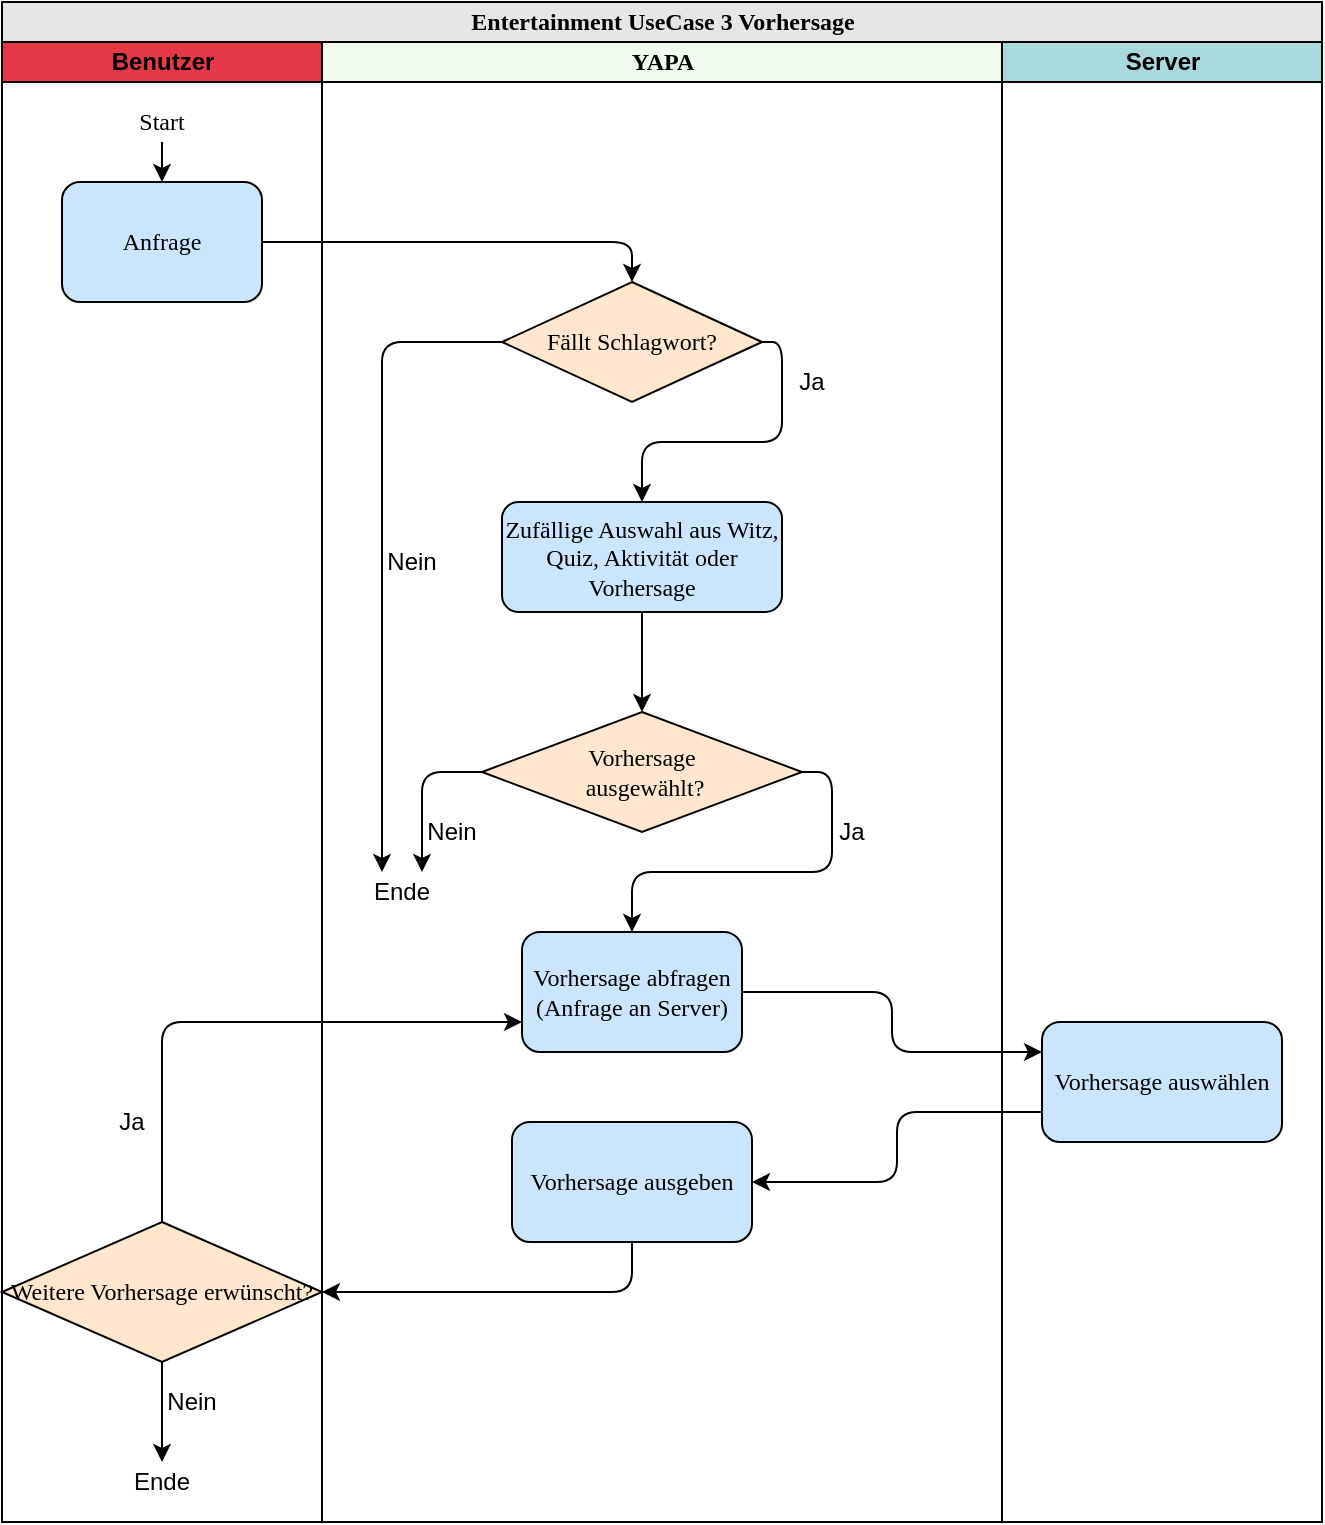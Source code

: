 <mxfile version="14.4.3" type="device"><diagram name="Page-1" id="74e2e168-ea6b-b213-b513-2b3c1d86103e"><mxGraphModel dx="1024" dy="592" grid="1" gridSize="10" guides="1" tooltips="1" connect="1" arrows="1" fold="1" page="1" pageScale="1" pageWidth="1100" pageHeight="850" background="#ffffff" math="0" shadow="0"><root><mxCell id="0"/><mxCell id="1" parent="0"/><mxCell id="77e6c97f196da883-1" value="&lt;font style=&quot;font-size: 12px&quot;&gt;Entertainment UseCase 3 Vorhersage&lt;/font&gt;" style="swimlane;html=1;childLayout=stackLayout;startSize=20;rounded=0;shadow=0;labelBackgroundColor=none;strokeWidth=1;fontFamily=Verdana;fontSize=8;align=center;fillColor=#E6E6E6;" parent="1" vertex="1"><mxGeometry x="70" y="40" width="660" height="760" as="geometry"/></mxCell><mxCell id="77e6c97f196da883-2" value="Benutzer" style="swimlane;html=1;startSize=20;fillColor=#E63946;" parent="77e6c97f196da883-1" vertex="1"><mxGeometry y="20" width="160" height="740" as="geometry"/></mxCell><mxCell id="WI2osCLeApIbeh_laeL9-13" style="edgeStyle=orthogonalEdgeStyle;rounded=1;orthogonalLoop=1;jettySize=auto;html=1;fontSize=12;" parent="77e6c97f196da883-2" source="ustGzSRpLZlBGzbSC_7N-3" target="WI2osCLeApIbeh_laeL9-12" edge="1"><mxGeometry relative="1" as="geometry"/></mxCell><mxCell id="ustGzSRpLZlBGzbSC_7N-3" value="&lt;font face=&quot;Verdana&quot;&gt;Start&lt;/font&gt;" style="text;html=1;strokeColor=none;fillColor=none;align=center;verticalAlign=middle;whiteSpace=wrap;rounded=0;" parent="77e6c97f196da883-2" vertex="1"><mxGeometry x="60" y="30" width="40" height="20" as="geometry"/></mxCell><mxCell id="WI2osCLeApIbeh_laeL9-12" value="&lt;font style=&quot;font-size: 12px&quot;&gt;Anfrage&lt;/font&gt;" style="rounded=1;whiteSpace=wrap;html=1;shadow=0;labelBackgroundColor=none;strokeWidth=1;fontFamily=Verdana;fontSize=8;align=center;fillColor=#CCE5FF;" parent="77e6c97f196da883-2" vertex="1"><mxGeometry x="30" y="70" width="100" height="60" as="geometry"/></mxCell><mxCell id="OsjF2hEvEPwa9BJDGb2O-49" value="Ja" style="text;html=1;strokeColor=none;fillColor=none;align=center;verticalAlign=middle;whiteSpace=wrap;rounded=0;fontSize=12;" parent="77e6c97f196da883-2" vertex="1"><mxGeometry x="50" y="530" width="30" height="20" as="geometry"/></mxCell><mxCell id="OsjF2hEvEPwa9BJDGb2O-46" value="Weitere Vorhersage erwünscht?" style="rhombus;whiteSpace=wrap;html=1;rounded=0;shadow=0;labelBackgroundColor=none;strokeWidth=1;fontFamily=Verdana;fontSize=12;align=center;fillColor=#FFE6CC;" parent="77e6c97f196da883-2" vertex="1"><mxGeometry y="590" width="160" height="70" as="geometry"/></mxCell><mxCell id="OsjF2hEvEPwa9BJDGb2O-52" value="Ende" style="text;html=1;strokeColor=none;fillColor=none;align=center;verticalAlign=middle;whiteSpace=wrap;rounded=0;" parent="77e6c97f196da883-2" vertex="1"><mxGeometry x="60" y="710" width="40" height="20" as="geometry"/></mxCell><mxCell id="OsjF2hEvEPwa9BJDGb2O-51" style="edgeStyle=orthogonalEdgeStyle;rounded=0;orthogonalLoop=1;jettySize=auto;html=1;exitX=0.5;exitY=1;exitDx=0;exitDy=0;fontSize=12;entryX=0.5;entryY=0;entryDx=0;entryDy=0;" parent="77e6c97f196da883-2" source="OsjF2hEvEPwa9BJDGb2O-46" target="OsjF2hEvEPwa9BJDGb2O-52" edge="1"><mxGeometry relative="1" as="geometry"><mxPoint x="80" y="915" as="sourcePoint"/><mxPoint x="80" y="925" as="targetPoint"/></mxGeometry></mxCell><mxCell id="OsjF2hEvEPwa9BJDGb2O-53" value="Nein" style="text;html=1;strokeColor=none;fillColor=none;align=center;verticalAlign=middle;whiteSpace=wrap;rounded=0;fontSize=12;" parent="77e6c97f196da883-2" vertex="1"><mxGeometry x="80" y="670" width="30" height="20" as="geometry"/></mxCell><mxCell id="77e6c97f196da883-3" value="&lt;font face=&quot;Verdana&quot;&gt;YAPA&lt;/font&gt;" style="swimlane;html=1;startSize=20;fillColor=#F1FAEE;" parent="77e6c97f196da883-1" vertex="1"><mxGeometry x="160" y="20" width="340" height="740" as="geometry"/></mxCell><mxCell id="77e6c97f196da883-11" value="&lt;font style=&quot;font-size: 12px&quot;&gt;Zufällige Auswahl aus Witz, Quiz, Aktivität oder Vorhersage&lt;/font&gt;" style="rounded=1;whiteSpace=wrap;html=1;shadow=0;labelBackgroundColor=none;strokeWidth=1;fontFamily=Verdana;fontSize=8;align=center;fillColor=#CCE5FF;" parent="77e6c97f196da883-3" vertex="1"><mxGeometry x="90" y="230" width="140" height="55" as="geometry"/></mxCell><mxCell id="ustGzSRpLZlBGzbSC_7N-23" style="edgeStyle=orthogonalEdgeStyle;rounded=1;orthogonalLoop=1;jettySize=auto;html=1;exitX=0;exitY=0.5;exitDx=0;exitDy=0;entryX=0.75;entryY=0;entryDx=0;entryDy=0;" parent="77e6c97f196da883-3" source="77e6c97f196da883-13" target="OsjF2hEvEPwa9BJDGb2O-45" edge="1"><mxGeometry relative="1" as="geometry"><mxPoint x="60" y="415" as="targetPoint"/></mxGeometry></mxCell><mxCell id="ustGzSRpLZlBGzbSC_7N-24" style="edgeStyle=orthogonalEdgeStyle;rounded=1;orthogonalLoop=1;jettySize=auto;html=1;exitX=1;exitY=0.5;exitDx=0;exitDy=0;entryX=0.5;entryY=0;entryDx=0;entryDy=0;" parent="77e6c97f196da883-3" source="77e6c97f196da883-13" target="OsjF2hEvEPwa9BJDGb2O-37" edge="1"><mxGeometry relative="1" as="geometry"><mxPoint x="160" y="435" as="targetPoint"/><Array as="points"><mxPoint x="255" y="365"/><mxPoint x="255" y="415"/><mxPoint x="155" y="415"/></Array></mxGeometry></mxCell><mxCell id="77e6c97f196da883-13" value="Vorhersage&lt;br&gt;&amp;nbsp;ausgewählt?" style="rhombus;whiteSpace=wrap;html=1;rounded=0;shadow=0;labelBackgroundColor=none;strokeWidth=1;fontFamily=Verdana;fontSize=12;align=center;fillColor=#FFE6CC;" parent="77e6c97f196da883-3" vertex="1"><mxGeometry x="80" y="335" width="160" height="60" as="geometry"/></mxCell><mxCell id="WI2osCLeApIbeh_laeL9-30" style="edgeStyle=orthogonalEdgeStyle;rounded=1;orthogonalLoop=1;jettySize=auto;html=1;exitX=1;exitY=0.5;exitDx=0;exitDy=0;entryX=0.5;entryY=0;entryDx=0;entryDy=0;fontSize=12;" parent="77e6c97f196da883-3" source="WI2osCLeApIbeh_laeL9-14" target="77e6c97f196da883-11" edge="1"><mxGeometry relative="1" as="geometry"><Array as="points"><mxPoint x="230" y="150"/><mxPoint x="230" y="200"/><mxPoint x="160" y="200"/></Array></mxGeometry></mxCell><mxCell id="WI2osCLeApIbeh_laeL9-32" style="edgeStyle=orthogonalEdgeStyle;rounded=1;orthogonalLoop=1;jettySize=auto;html=1;exitX=0;exitY=0.5;exitDx=0;exitDy=0;entryX=0.25;entryY=0;entryDx=0;entryDy=0;fontSize=12;" parent="77e6c97f196da883-3" source="WI2osCLeApIbeh_laeL9-14" target="OsjF2hEvEPwa9BJDGb2O-45" edge="1"><mxGeometry relative="1" as="geometry"><Array as="points"><mxPoint x="30" y="150"/></Array><mxPoint x="20" y="200" as="targetPoint"/></mxGeometry></mxCell><mxCell id="WI2osCLeApIbeh_laeL9-14" value="Fällt Schlagwort?" style="rhombus;whiteSpace=wrap;html=1;rounded=0;shadow=0;labelBackgroundColor=none;strokeWidth=1;fontFamily=Verdana;fontSize=12;align=center;fillColor=#FFE6CC;" parent="77e6c97f196da883-3" vertex="1"><mxGeometry x="90" y="120" width="130" height="60" as="geometry"/></mxCell><mxCell id="WI2osCLeApIbeh_laeL9-35" value="&lt;div&gt;Nein&lt;/div&gt;" style="text;html=1;strokeColor=none;fillColor=none;align=center;verticalAlign=middle;whiteSpace=wrap;rounded=0;fontSize=12;" parent="77e6c97f196da883-3" vertex="1"><mxGeometry x="30" y="250" width="30" height="20" as="geometry"/></mxCell><mxCell id="WI2osCLeApIbeh_laeL9-37" value="&lt;div&gt;Nein&lt;/div&gt;" style="text;html=1;strokeColor=none;fillColor=none;align=center;verticalAlign=middle;whiteSpace=wrap;rounded=0;fontSize=12;" parent="77e6c97f196da883-3" vertex="1"><mxGeometry x="50" y="385" width="30" height="20" as="geometry"/></mxCell><mxCell id="WI2osCLeApIbeh_laeL9-38" value="Ja" style="text;html=1;strokeColor=none;fillColor=none;align=center;verticalAlign=middle;whiteSpace=wrap;rounded=0;fontSize=12;" parent="77e6c97f196da883-3" vertex="1"><mxGeometry x="230" y="160" width="30" height="20" as="geometry"/></mxCell><mxCell id="WI2osCLeApIbeh_laeL9-39" value="Ja" style="text;html=1;strokeColor=none;fillColor=none;align=center;verticalAlign=middle;whiteSpace=wrap;rounded=0;fontSize=12;" parent="77e6c97f196da883-3" vertex="1"><mxGeometry x="250" y="385" width="30" height="20" as="geometry"/></mxCell><mxCell id="OsjF2hEvEPwa9BJDGb2O-37" value="&lt;font style=&quot;font-size: 12px&quot;&gt;Vorhersage abfragen (Anfrage an Server)&lt;/font&gt;" style="rounded=1;whiteSpace=wrap;html=1;shadow=0;labelBackgroundColor=none;strokeWidth=1;fontFamily=Verdana;fontSize=8;align=center;fillColor=#CCE5FF;" parent="77e6c97f196da883-3" vertex="1"><mxGeometry x="100" y="445" width="110" height="60" as="geometry"/></mxCell><mxCell id="OsjF2hEvEPwa9BJDGb2O-45" value="Ende" style="text;html=1;strokeColor=none;fillColor=none;align=center;verticalAlign=middle;whiteSpace=wrap;rounded=0;fontSize=12;" parent="77e6c97f196da883-3" vertex="1"><mxGeometry x="20" y="415" width="40" height="20" as="geometry"/></mxCell><mxCell id="OsjF2hEvEPwa9BJDGb2O-47" value="&lt;span style=&quot;font-size: 12px&quot;&gt;Vorhersage ausgeben&lt;/span&gt;" style="rounded=1;whiteSpace=wrap;html=1;shadow=0;labelBackgroundColor=none;strokeWidth=1;fontFamily=Verdana;fontSize=8;align=center;fillColor=#CCE5FF;" parent="77e6c97f196da883-3" vertex="1"><mxGeometry x="95" y="540" width="120" height="60" as="geometry"/></mxCell><mxCell id="hFUKHODrY16fBt2NT8el-1" style="edgeStyle=orthogonalEdgeStyle;rounded=1;orthogonalLoop=1;jettySize=auto;html=1;entryX=0.5;entryY=0;entryDx=0;entryDy=0;fontSize=12;exitX=0.5;exitY=1;exitDx=0;exitDy=0;" edge="1" parent="77e6c97f196da883-3" source="77e6c97f196da883-11" target="77e6c97f196da883-13"><mxGeometry relative="1" as="geometry"><Array as="points"><mxPoint x="160" y="310"/><mxPoint x="160" y="310"/></Array><mxPoint x="400" y="220" as="sourcePoint"/><mxPoint x="380" y="285" as="targetPoint"/></mxGeometry></mxCell><mxCell id="OsjF2hEvEPwa9BJDGb2O-43" style="edgeStyle=orthogonalEdgeStyle;rounded=1;orthogonalLoop=1;jettySize=auto;html=1;fontSize=12;exitX=1;exitY=0.5;exitDx=0;exitDy=0;entryX=0;entryY=0.25;entryDx=0;entryDy=0;" parent="77e6c97f196da883-1" source="OsjF2hEvEPwa9BJDGb2O-37" target="OsjF2hEvEPwa9BJDGb2O-42" edge="1"><mxGeometry relative="1" as="geometry"><mxPoint x="480" y="645" as="sourcePoint"/><mxPoint x="600" y="670" as="targetPoint"/></mxGeometry></mxCell><mxCell id="0wAND2mfNlttjjO8zZEY-2" style="edgeStyle=orthogonalEdgeStyle;rounded=1;orthogonalLoop=1;jettySize=auto;html=1;fontSize=12;exitX=0;exitY=0.75;exitDx=0;exitDy=0;" parent="77e6c97f196da883-1" source="OsjF2hEvEPwa9BJDGb2O-42" target="OsjF2hEvEPwa9BJDGb2O-47" edge="1"><mxGeometry relative="1" as="geometry"><mxPoint x="400" y="875" as="sourcePoint"/><mxPoint x="545" y="900" as="targetPoint"/></mxGeometry></mxCell><mxCell id="OsjF2hEvEPwa9BJDGb2O-50" style="edgeStyle=orthogonalEdgeStyle;rounded=1;orthogonalLoop=1;jettySize=auto;html=1;exitX=0.5;exitY=1;exitDx=0;exitDy=0;entryX=1;entryY=0.5;entryDx=0;entryDy=0;fontSize=12;" parent="77e6c97f196da883-1" source="OsjF2hEvEPwa9BJDGb2O-47" target="OsjF2hEvEPwa9BJDGb2O-46" edge="1"><mxGeometry relative="1" as="geometry"><mxPoint x="250" y="705" as="sourcePoint"/><mxPoint x="10" y="765" as="targetPoint"/><Array as="points"><mxPoint x="315" y="645"/></Array></mxGeometry></mxCell><mxCell id="OsjF2hEvEPwa9BJDGb2O-48" style="edgeStyle=orthogonalEdgeStyle;rounded=1;orthogonalLoop=1;jettySize=auto;html=1;fontSize=12;entryX=0;entryY=0.75;entryDx=0;entryDy=0;exitX=0.5;exitY=0;exitDx=0;exitDy=0;" parent="77e6c97f196da883-1" source="OsjF2hEvEPwa9BJDGb2O-46" target="OsjF2hEvEPwa9BJDGb2O-37" edge="1"><mxGeometry relative="1" as="geometry"><mxPoint x="220" y="955" as="sourcePoint"/><mxPoint x="410" y="860" as="targetPoint"/></mxGeometry></mxCell><mxCell id="77e6c97f196da883-4" value="Server" style="swimlane;html=1;startSize=20;fillColor=#A8DADC;" parent="77e6c97f196da883-1" vertex="1"><mxGeometry x="500" y="20" width="160" height="740" as="geometry"/></mxCell><mxCell id="OsjF2hEvEPwa9BJDGb2O-42" value="&lt;font style=&quot;font-size: 12px&quot;&gt;Vorhersage auswählen&lt;br&gt;&lt;/font&gt;" style="rounded=1;whiteSpace=wrap;html=1;shadow=0;labelBackgroundColor=none;strokeWidth=1;fontFamily=Verdana;fontSize=8;align=center;fillColor=#CCE5FF;" parent="77e6c97f196da883-4" vertex="1"><mxGeometry x="20" y="490" width="120" height="60" as="geometry"/></mxCell><mxCell id="WI2osCLeApIbeh_laeL9-18" style="edgeStyle=orthogonalEdgeStyle;rounded=1;orthogonalLoop=1;jettySize=auto;html=1;exitX=1;exitY=0.5;exitDx=0;exitDy=0;entryX=0.5;entryY=0;entryDx=0;entryDy=0;fontSize=12;" parent="77e6c97f196da883-1" source="WI2osCLeApIbeh_laeL9-12" target="WI2osCLeApIbeh_laeL9-14" edge="1"><mxGeometry relative="1" as="geometry"/></mxCell></root></mxGraphModel></diagram></mxfile>